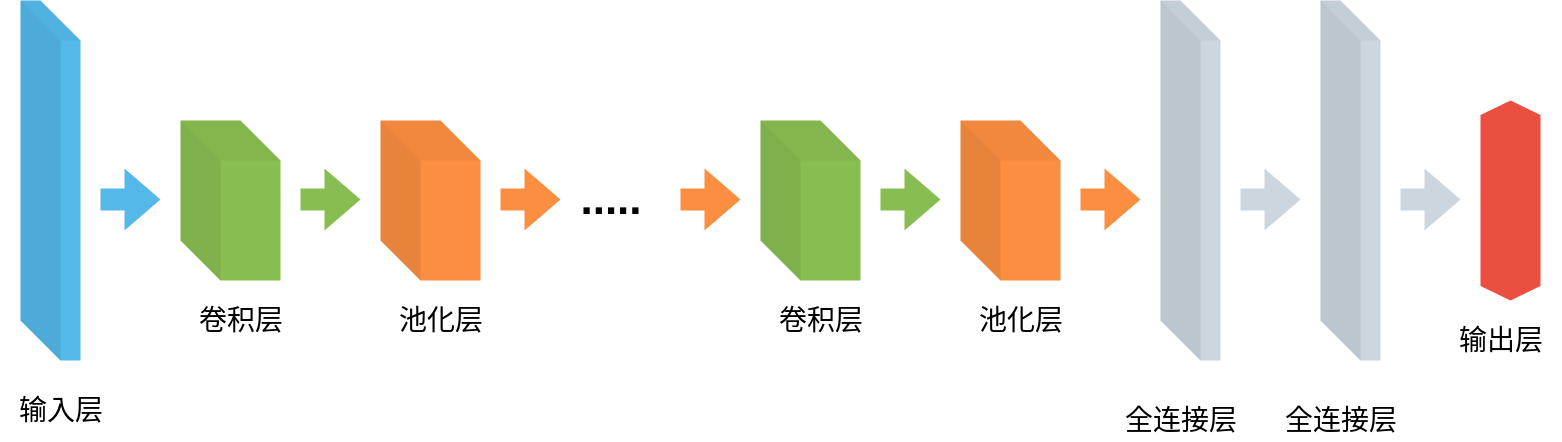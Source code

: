 <mxfile version="16.0.0" type="github">
  <diagram id="IdBXWaOJwjSk8IJ6XVvQ" name="Page-1">
    <mxGraphModel dx="946" dy="738" grid="1" gridSize="10" guides="1" tooltips="1" connect="1" arrows="1" fold="1" page="1" pageScale="1" pageWidth="827" pageHeight="1169" math="0" shadow="0">
      <root>
        <mxCell id="0" />
        <mxCell id="1" parent="0" />
        <mxCell id="QIVwmozD6WHpLntCwp5r-1" value="" style="shape=cube;whiteSpace=wrap;html=1;boundedLbl=1;backgroundOutline=1;darkOpacity=0.05;darkOpacity2=0.1;fillColor=#1ba1e2;strokeColor=none;fontColor=#ffffff;opacity=75;strokeWidth=0;" vertex="1" parent="1">
          <mxGeometry x="50" y="160" width="30" height="180" as="geometry" />
        </mxCell>
        <mxCell id="QIVwmozD6WHpLntCwp5r-4" value="" style="shape=cube;whiteSpace=wrap;html=1;boundedLbl=1;backgroundOutline=1;darkOpacity=0.05;darkOpacity2=0.1;fillColor=#60a917;strokeColor=none;fontColor=#ffffff;opacity=75;strokeWidth=0;" vertex="1" parent="1">
          <mxGeometry x="130" y="220" width="50" height="80" as="geometry" />
        </mxCell>
        <mxCell id="QIVwmozD6WHpLntCwp5r-5" value="" style="shape=cube;whiteSpace=wrap;html=1;boundedLbl=1;backgroundOutline=1;darkOpacity=0.05;darkOpacity2=0.1;fillColor=#fa6800;strokeColor=none;fontColor=#000000;opacity=75;strokeWidth=0;" vertex="1" parent="1">
          <mxGeometry x="230" y="220" width="50" height="80" as="geometry" />
        </mxCell>
        <mxCell id="QIVwmozD6WHpLntCwp5r-6" value="" style="shape=cube;whiteSpace=wrap;html=1;boundedLbl=1;backgroundOutline=1;darkOpacity=0.05;darkOpacity2=0.1;fillColor=#60a917;strokeColor=none;fontColor=#ffffff;opacity=75;strokeWidth=0;" vertex="1" parent="1">
          <mxGeometry x="420" y="220" width="50" height="80" as="geometry" />
        </mxCell>
        <mxCell id="QIVwmozD6WHpLntCwp5r-7" value="" style="shape=cube;whiteSpace=wrap;html=1;boundedLbl=1;backgroundOutline=1;darkOpacity=0.05;darkOpacity2=0.1;fillColor=#fa6800;strokeColor=none;fontColor=#000000;opacity=75;strokeWidth=0;" vertex="1" parent="1">
          <mxGeometry x="520" y="220" width="50" height="80" as="geometry" />
        </mxCell>
        <mxCell id="QIVwmozD6WHpLntCwp5r-35" value="" style="edgeStyle=orthogonalEdgeStyle;rounded=0;orthogonalLoop=1;jettySize=auto;html=1;fontSize=14;strokeWidth=0;opacity=75;strokeColor=none;" edge="1" parent="1" source="QIVwmozD6WHpLntCwp5r-8" target="QIVwmozD6WHpLntCwp5r-7">
          <mxGeometry relative="1" as="geometry" />
        </mxCell>
        <mxCell id="QIVwmozD6WHpLntCwp5r-8" value="" style="shape=cube;whiteSpace=wrap;html=1;boundedLbl=1;backgroundOutline=1;darkOpacity=0.05;darkOpacity2=0.1;fillColor=#bac8d3;strokeColor=none;opacity=75;strokeWidth=0;" vertex="1" parent="1">
          <mxGeometry x="620" y="160" width="30" height="180" as="geometry" />
        </mxCell>
        <mxCell id="QIVwmozD6WHpLntCwp5r-9" value="" style="shape=cube;whiteSpace=wrap;html=1;boundedLbl=1;backgroundOutline=1;darkOpacity=0.05;darkOpacity2=0.1;fillColor=#bac8d3;strokeColor=none;opacity=75;strokeWidth=0;" vertex="1" parent="1">
          <mxGeometry x="700" y="160" width="30" height="180" as="geometry" />
        </mxCell>
        <mxCell id="QIVwmozD6WHpLntCwp5r-13" value="" style="shape=flexArrow;endArrow=classic;html=1;rounded=0;width=11;endSize=6;fillColor=#60a917;strokeColor=none;opacity=75;strokeWidth=0;" edge="1" parent="1">
          <mxGeometry width="50" height="50" relative="1" as="geometry">
            <mxPoint x="190" y="259.5" as="sourcePoint" />
            <mxPoint x="220" y="259.5" as="targetPoint" />
            <Array as="points">
              <mxPoint x="190" y="259.5" />
            </Array>
          </mxGeometry>
        </mxCell>
        <mxCell id="QIVwmozD6WHpLntCwp5r-14" value="" style="shape=flexArrow;endArrow=classic;html=1;rounded=0;width=11;endSize=6;fillColor=#60a917;strokeColor=none;opacity=75;strokeWidth=0;" edge="1" parent="1">
          <mxGeometry width="50" height="50" relative="1" as="geometry">
            <mxPoint x="480" y="259.5" as="sourcePoint" />
            <mxPoint x="510" y="259.5" as="targetPoint" />
            <Array as="points">
              <mxPoint x="480" y="259.5" />
            </Array>
          </mxGeometry>
        </mxCell>
        <mxCell id="QIVwmozD6WHpLntCwp5r-15" value="" style="shape=flexArrow;endArrow=classic;html=1;rounded=0;width=11;endSize=6;fillColor=#fa6800;strokeColor=none;opacity=75;strokeWidth=0;" edge="1" parent="1">
          <mxGeometry width="50" height="50" relative="1" as="geometry">
            <mxPoint x="580" y="259.5" as="sourcePoint" />
            <mxPoint x="610" y="259.5" as="targetPoint" />
            <Array as="points">
              <mxPoint x="580" y="259.5" />
            </Array>
          </mxGeometry>
        </mxCell>
        <mxCell id="QIVwmozD6WHpLntCwp5r-16" value="" style="shape=flexArrow;endArrow=classic;html=1;rounded=0;width=11;endSize=6;fillColor=#bac8d3;strokeColor=none;opacity=75;strokeWidth=0;" edge="1" parent="1">
          <mxGeometry width="50" height="50" relative="1" as="geometry">
            <mxPoint x="660" y="259.5" as="sourcePoint" />
            <mxPoint x="690" y="259.5" as="targetPoint" />
            <Array as="points">
              <mxPoint x="660" y="259.5" />
            </Array>
          </mxGeometry>
        </mxCell>
        <mxCell id="QIVwmozD6WHpLntCwp5r-17" value="" style="shape=flexArrow;endArrow=classic;html=1;rounded=0;width=11;endSize=6;fillColor=#bac8d3;strokeColor=none;opacity=75;strokeWidth=0;" edge="1" parent="1">
          <mxGeometry width="50" height="50" relative="1" as="geometry">
            <mxPoint x="740" y="259.5" as="sourcePoint" />
            <mxPoint x="770" y="259.5" as="targetPoint" />
            <Array as="points">
              <mxPoint x="740" y="259.5" />
            </Array>
          </mxGeometry>
        </mxCell>
        <mxCell id="QIVwmozD6WHpLntCwp5r-18" value="" style="shape=flexArrow;endArrow=classic;html=1;rounded=0;width=11;endSize=6;fillColor=#1ba1e2;strokeColor=none;opacity=75;strokeWidth=0;" edge="1" parent="1">
          <mxGeometry width="50" height="50" relative="1" as="geometry">
            <mxPoint x="90" y="259.5" as="sourcePoint" />
            <mxPoint x="120" y="259.5" as="targetPoint" />
            <Array as="points">
              <mxPoint x="90" y="259.5" />
            </Array>
          </mxGeometry>
        </mxCell>
        <mxCell id="QIVwmozD6WHpLntCwp5r-19" value="" style="shape=flexArrow;endArrow=classic;html=1;rounded=0;width=11;endSize=6;fillColor=#fa6800;strokeColor=none;strokeWidth=0;opacity=75;" edge="1" parent="1">
          <mxGeometry width="50" height="50" relative="1" as="geometry">
            <mxPoint x="290" y="259.5" as="sourcePoint" />
            <mxPoint x="320" y="259.5" as="targetPoint" />
            <Array as="points">
              <mxPoint x="290" y="259.5" />
            </Array>
          </mxGeometry>
        </mxCell>
        <mxCell id="QIVwmozD6WHpLntCwp5r-21" value="" style="shape=flexArrow;endArrow=classic;html=1;rounded=0;width=11;endSize=6;fillColor=#fa6800;strokeColor=none;opacity=75;strokeWidth=0;" edge="1" parent="1">
          <mxGeometry width="50" height="50" relative="1" as="geometry">
            <mxPoint x="380" y="259.5" as="sourcePoint" />
            <mxPoint x="410" y="259.5" as="targetPoint" />
            <Array as="points">
              <mxPoint x="380" y="259.5" />
            </Array>
          </mxGeometry>
        </mxCell>
        <mxCell id="QIVwmozD6WHpLntCwp5r-22" value="&lt;div&gt;&lt;b&gt;&lt;font style=&quot;font-size: 22px&quot;&gt;.....&lt;/font&gt;&lt;/b&gt;&lt;/div&gt;" style="text;html=1;align=center;verticalAlign=middle;resizable=0;points=[];autosize=1;strokeColor=none;fillColor=none;strokeWidth=0;opacity=75;" vertex="1" parent="1">
          <mxGeometry x="320" y="250" width="50" height="20" as="geometry" />
        </mxCell>
        <mxCell id="QIVwmozD6WHpLntCwp5r-24" value="&lt;font style=&quot;font-size: 14px&quot;&gt;输入层&lt;/font&gt;" style="text;html=1;align=center;verticalAlign=middle;resizable=0;points=[];autosize=1;strokeColor=none;fillColor=none;fontSize=17;strokeWidth=0;opacity=75;" vertex="1" parent="1">
          <mxGeometry x="40" y="350" width="60" height="30" as="geometry" />
        </mxCell>
        <mxCell id="QIVwmozD6WHpLntCwp5r-25" value="卷积层" style="text;html=1;align=center;verticalAlign=middle;resizable=0;points=[];autosize=1;strokeColor=none;fillColor=none;fontSize=14;strokeWidth=0;opacity=75;" vertex="1" parent="1">
          <mxGeometry x="130" y="310" width="60" height="20" as="geometry" />
        </mxCell>
        <mxCell id="QIVwmozD6WHpLntCwp5r-26" value="池化层" style="text;html=1;align=center;verticalAlign=middle;resizable=0;points=[];autosize=1;strokeColor=none;fillColor=none;fontSize=14;strokeWidth=0;opacity=75;" vertex="1" parent="1">
          <mxGeometry x="230" y="310" width="60" height="20" as="geometry" />
        </mxCell>
        <mxCell id="QIVwmozD6WHpLntCwp5r-27" value="卷积层" style="text;html=1;align=center;verticalAlign=middle;resizable=0;points=[];autosize=1;strokeColor=none;fillColor=none;fontSize=14;strokeWidth=0;opacity=75;" vertex="1" parent="1">
          <mxGeometry x="420" y="310" width="60" height="20" as="geometry" />
        </mxCell>
        <mxCell id="QIVwmozD6WHpLntCwp5r-28" value="池化层" style="text;html=1;align=center;verticalAlign=middle;resizable=0;points=[];autosize=1;strokeColor=none;fillColor=none;fontSize=14;strokeWidth=0;opacity=75;" vertex="1" parent="1">
          <mxGeometry x="520" y="310" width="60" height="20" as="geometry" />
        </mxCell>
        <mxCell id="QIVwmozD6WHpLntCwp5r-29" value="全连接层" style="text;html=1;align=center;verticalAlign=middle;resizable=0;points=[];autosize=1;strokeColor=none;fillColor=none;fontSize=14;strokeWidth=0;opacity=75;" vertex="1" parent="1">
          <mxGeometry x="595" y="360" width="70" height="20" as="geometry" />
        </mxCell>
        <mxCell id="QIVwmozD6WHpLntCwp5r-30" value="全连接层" style="text;html=1;align=center;verticalAlign=middle;resizable=0;points=[];autosize=1;strokeColor=none;fillColor=none;fontSize=14;strokeWidth=0;opacity=75;" vertex="1" parent="1">
          <mxGeometry x="675" y="360" width="70" height="20" as="geometry" />
        </mxCell>
        <mxCell id="QIVwmozD6WHpLntCwp5r-33" value="" style="html=1;whiteSpace=wrap;shape=isoCube2;backgroundOutline=1;isoAngle=15;fontSize=14;strokeWidth=0;opacity=75;direction=east;fillColor=#e51400;fontColor=#ffffff;strokeColor=none;" vertex="1" parent="1">
          <mxGeometry x="780" y="210" width="30" height="100" as="geometry" />
        </mxCell>
        <mxCell id="QIVwmozD6WHpLntCwp5r-34" value="输出层" style="text;html=1;align=center;verticalAlign=middle;resizable=0;points=[];autosize=1;strokeColor=none;fillColor=none;fontSize=14;strokeWidth=0;opacity=75;" vertex="1" parent="1">
          <mxGeometry x="760" y="320" width="60" height="20" as="geometry" />
        </mxCell>
      </root>
    </mxGraphModel>
  </diagram>
</mxfile>
